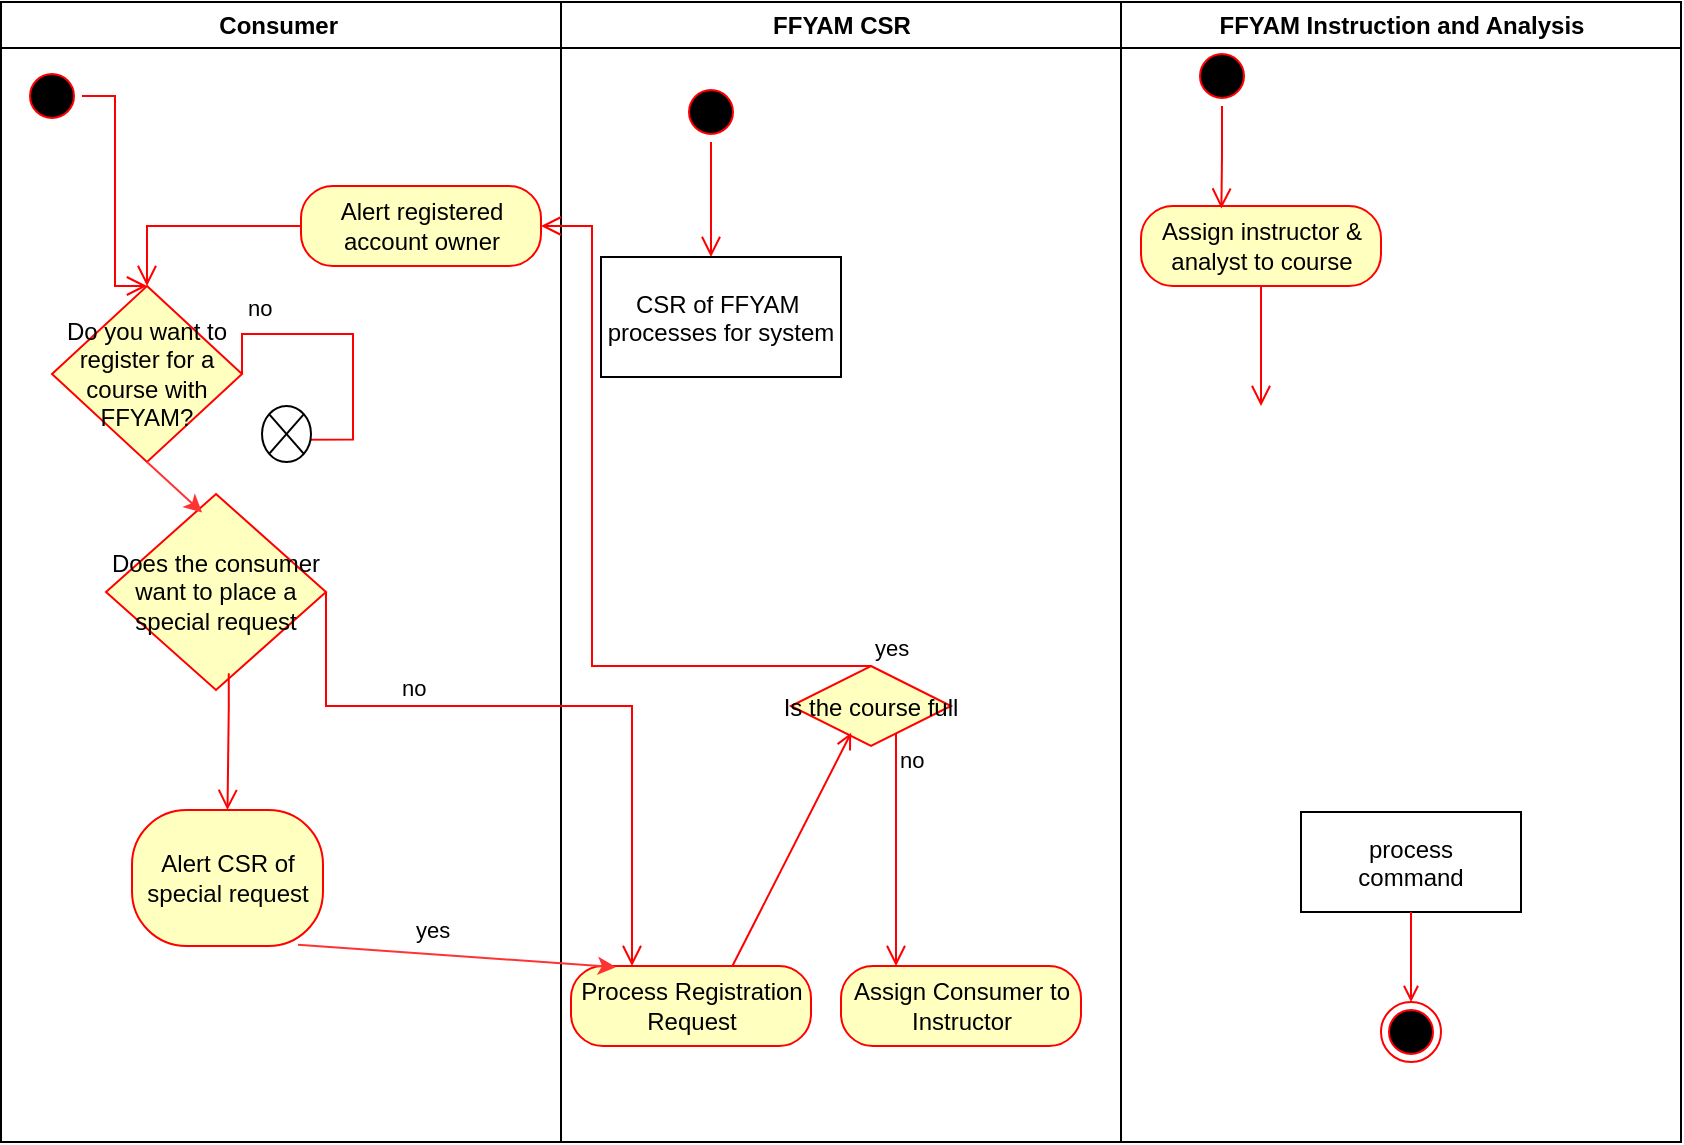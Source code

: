 <mxfile version="21.7.4" type="github">
  <diagram name="Page-1" id="e7e014a7-5840-1c2e-5031-d8a46d1fe8dd">
    <mxGraphModel dx="850" dy="766" grid="1" gridSize="10" guides="1" tooltips="1" connect="1" arrows="1" fold="1" page="1" pageScale="1" pageWidth="1169" pageHeight="826" background="none" math="0" shadow="0">
      <root>
        <mxCell id="0" />
        <mxCell id="1" parent="0" />
        <mxCell id="2" value="Consumer " style="swimlane;whiteSpace=wrap" parent="1" vertex="1">
          <mxGeometry x="164.5" y="128" width="280" height="570" as="geometry" />
        </mxCell>
        <mxCell id="5" value="" style="ellipse;shape=startState;fillColor=#000000;strokeColor=#ff0000;" parent="2" vertex="1">
          <mxGeometry x="10.5" y="32" width="30" height="30" as="geometry" />
        </mxCell>
        <mxCell id="6" value="" style="edgeStyle=elbowEdgeStyle;elbow=horizontal;verticalAlign=bottom;endArrow=open;endSize=8;strokeColor=#FF0000;endFill=1;rounded=0;entryX=0.5;entryY=0;entryDx=0;entryDy=0;" parent="2" source="5" target="gkslSzUZBu15OZ3BqOwb-41" edge="1">
          <mxGeometry x="100" y="40" as="geometry">
            <mxPoint x="114.881" y="110" as="targetPoint" />
          </mxGeometry>
        </mxCell>
        <mxCell id="gkslSzUZBu15OZ3BqOwb-41" value="Do you want to register for a course with FFYAM?" style="rhombus;whiteSpace=wrap;html=1;fontColor=#000000;fillColor=#ffffc0;strokeColor=#ff0000;" vertex="1" parent="2">
          <mxGeometry x="25.5" y="142" width="95" height="88" as="geometry" />
        </mxCell>
        <mxCell id="gkslSzUZBu15OZ3BqOwb-42" value="no" style="edgeStyle=orthogonalEdgeStyle;html=1;align=left;verticalAlign=bottom;endArrow=open;endSize=8;strokeColor=#ff0000;rounded=0;exitX=1;exitY=0.5;exitDx=0;exitDy=0;entryX=0.391;entryY=0.601;entryDx=0;entryDy=0;entryPerimeter=0;" edge="1" source="gkslSzUZBu15OZ3BqOwb-41" parent="2" target="gkslSzUZBu15OZ3BqOwb-48">
          <mxGeometry x="-0.749" y="4" relative="1" as="geometry">
            <mxPoint x="245.5" y="245" as="targetPoint" />
            <Array as="points">
              <mxPoint x="176" y="166" />
              <mxPoint x="176" y="219" />
            </Array>
            <mxPoint as="offset" />
          </mxGeometry>
        </mxCell>
        <mxCell id="gkslSzUZBu15OZ3BqOwb-48" value="" style="shape=sumEllipse;perimeter=ellipsePerimeter;whiteSpace=wrap;html=1;backgroundOutline=1;" vertex="1" parent="2">
          <mxGeometry x="130.5" y="202" width="24.5" height="28" as="geometry" />
        </mxCell>
        <mxCell id="gkslSzUZBu15OZ3BqOwb-49" value="Does the consumer want to place a special request" style="rhombus;whiteSpace=wrap;html=1;fontColor=#000000;fillColor=#ffffc0;strokeColor=#ff0000;" vertex="1" parent="2">
          <mxGeometry x="52.5" y="246" width="110" height="98" as="geometry" />
        </mxCell>
        <mxCell id="gkslSzUZBu15OZ3BqOwb-52" value="Alert CSR of special request" style="rounded=1;whiteSpace=wrap;html=1;arcSize=40;fontColor=#000000;fillColor=#ffffc0;strokeColor=#ff0000;" vertex="1" parent="2">
          <mxGeometry x="65.5" y="404" width="95.5" height="68" as="geometry" />
        </mxCell>
        <mxCell id="gkslSzUZBu15OZ3BqOwb-51" value="yes" style="edgeStyle=orthogonalEdgeStyle;html=1;align=left;verticalAlign=top;endArrow=open;endSize=8;strokeColor=#ff0000;rounded=0;entryX=0.5;entryY=0;entryDx=0;entryDy=0;exitX=0.558;exitY=0.915;exitDx=0;exitDy=0;exitPerimeter=0;" edge="1" source="gkslSzUZBu15OZ3BqOwb-49" parent="2" target="gkslSzUZBu15OZ3BqOwb-52">
          <mxGeometry x="1" y="104" relative="1" as="geometry">
            <mxPoint x="95.5" y="695.56" as="targetPoint" />
            <mxPoint x="114.967" y="651.999" as="sourcePoint" />
            <Array as="points">
              <mxPoint x="114" y="352" />
            </Array>
            <mxPoint x="-12" y="47" as="offset" />
          </mxGeometry>
        </mxCell>
        <mxCell id="gkslSzUZBu15OZ3BqOwb-55" value="" style="endArrow=classic;html=1;rounded=0;exitX=0.5;exitY=1;exitDx=0;exitDy=0;entryX=0.437;entryY=0.095;entryDx=0;entryDy=0;entryPerimeter=0;strokeColor=#FF3333;" edge="1" parent="2" source="gkslSzUZBu15OZ3BqOwb-41" target="gkslSzUZBu15OZ3BqOwb-49">
          <mxGeometry width="50" height="50" relative="1" as="geometry">
            <mxPoint x="255.5" y="382" as="sourcePoint" />
            <mxPoint x="305.5" y="332" as="targetPoint" />
          </mxGeometry>
        </mxCell>
        <mxCell id="gkslSzUZBu15OZ3BqOwb-59" value="Alert registered account owner" style="rounded=1;whiteSpace=wrap;html=1;arcSize=40;fontColor=#000000;fillColor=#ffffc0;strokeColor=#ff0000;" vertex="1" parent="2">
          <mxGeometry x="150" y="92" width="120" height="40" as="geometry" />
        </mxCell>
        <mxCell id="gkslSzUZBu15OZ3BqOwb-60" value="" style="edgeStyle=orthogonalEdgeStyle;html=1;verticalAlign=bottom;endArrow=open;endSize=8;strokeColor=#ff0000;rounded=0;entryX=0.5;entryY=0;entryDx=0;entryDy=0;" edge="1" source="gkslSzUZBu15OZ3BqOwb-59" parent="2" target="gkslSzUZBu15OZ3BqOwb-41">
          <mxGeometry relative="1" as="geometry">
            <mxPoint x="75.5" y="112" as="targetPoint" />
          </mxGeometry>
        </mxCell>
        <mxCell id="3" value="FFYAM CSR" style="swimlane;whiteSpace=wrap" parent="1" vertex="1">
          <mxGeometry x="444.5" y="128" width="280" height="570" as="geometry" />
        </mxCell>
        <mxCell id="13" value="" style="ellipse;shape=startState;fillColor=#000000;strokeColor=#ff0000;" parent="3" vertex="1">
          <mxGeometry x="60" y="40" width="30" height="30" as="geometry" />
        </mxCell>
        <mxCell id="14" value="" style="edgeStyle=elbowEdgeStyle;elbow=horizontal;verticalAlign=bottom;endArrow=open;endSize=8;strokeColor=#FF0000;endFill=1;rounded=0" parent="3" source="13" target="15" edge="1">
          <mxGeometry x="40" y="20" as="geometry">
            <mxPoint x="55" y="90" as="targetPoint" />
          </mxGeometry>
        </mxCell>
        <mxCell id="15" value="CSR of FFYAM  &#xa;processes for system" style="" parent="3" vertex="1">
          <mxGeometry x="20" y="127.5" width="120" height="60" as="geometry" />
        </mxCell>
        <mxCell id="21" value="Is the course full" style="rhombus;fillColor=#ffffc0;strokeColor=#ff0000;" parent="3" vertex="1">
          <mxGeometry x="115" y="332" width="80" height="40" as="geometry" />
        </mxCell>
        <mxCell id="23" value="no" style="edgeStyle=elbowEdgeStyle;elbow=horizontal;align=left;verticalAlign=top;endArrow=open;endSize=8;strokeColor=#FF0000;endFill=1;rounded=0" parent="3" source="21" target="gkslSzUZBu15OZ3BqOwb-69" edge="1">
          <mxGeometry x="-1" relative="1" as="geometry">
            <mxPoint x="175.13" y="502" as="targetPoint" />
          </mxGeometry>
        </mxCell>
        <mxCell id="20" value="" style="endArrow=open;strokeColor=#FF0000;endFill=1;rounded=0;entryX=0.376;entryY=0.835;entryDx=0;entryDy=0;entryPerimeter=0;" parent="3" target="21" edge="1">
          <mxGeometry relative="1" as="geometry">
            <mxPoint x="85.695" y="482" as="sourcePoint" />
            <mxPoint x="56.903" y="342" as="targetPoint" />
          </mxGeometry>
        </mxCell>
        <mxCell id="gkslSzUZBu15OZ3BqOwb-67" value="Process Registration Request" style="rounded=1;whiteSpace=wrap;html=1;arcSize=40;fontColor=#000000;fillColor=#ffffc0;strokeColor=#ff0000;" vertex="1" parent="3">
          <mxGeometry x="5" y="482" width="120" height="40" as="geometry" />
        </mxCell>
        <mxCell id="gkslSzUZBu15OZ3BqOwb-69" value="Assign Consumer to Instructor" style="rounded=1;whiteSpace=wrap;html=1;arcSize=40;fontColor=#000000;fillColor=#ffffc0;strokeColor=#ff0000;" vertex="1" parent="3">
          <mxGeometry x="140" y="482" width="120" height="40" as="geometry" />
        </mxCell>
        <mxCell id="4" value="FFYAM Instruction and Analysis" style="swimlane;whiteSpace=wrap" parent="1" vertex="1">
          <mxGeometry x="724.5" y="128" width="280" height="570" as="geometry" />
        </mxCell>
        <mxCell id="33" value="process&#xa;command" style="" parent="4" vertex="1">
          <mxGeometry x="90" y="405" width="110" height="50" as="geometry" />
        </mxCell>
        <mxCell id="38" value="" style="ellipse;shape=endState;fillColor=#000000;strokeColor=#ff0000" parent="4" vertex="1">
          <mxGeometry x="130" y="500" width="30" height="30" as="geometry" />
        </mxCell>
        <mxCell id="39" value="" style="endArrow=open;strokeColor=#FF0000;endFill=1;rounded=0" parent="4" source="33" target="38" edge="1">
          <mxGeometry relative="1" as="geometry" />
        </mxCell>
        <mxCell id="gkslSzUZBu15OZ3BqOwb-63" value="Assign instructor &amp;amp; analyst to course" style="rounded=1;whiteSpace=wrap;html=1;arcSize=40;fontColor=#000000;fillColor=#ffffc0;strokeColor=#ff0000;" vertex="1" parent="4">
          <mxGeometry x="10" y="102" width="120" height="40" as="geometry" />
        </mxCell>
        <mxCell id="gkslSzUZBu15OZ3BqOwb-64" value="" style="edgeStyle=orthogonalEdgeStyle;html=1;verticalAlign=bottom;endArrow=open;endSize=8;strokeColor=#ff0000;rounded=0;" edge="1" source="gkslSzUZBu15OZ3BqOwb-63" parent="4">
          <mxGeometry relative="1" as="geometry">
            <mxPoint x="70" y="202" as="targetPoint" />
          </mxGeometry>
        </mxCell>
        <mxCell id="gkslSzUZBu15OZ3BqOwb-65" value="" style="ellipse;html=1;shape=startState;fillColor=#000000;strokeColor=#ff0000;" vertex="1" parent="4">
          <mxGeometry x="35.5" y="22" width="30" height="30" as="geometry" />
        </mxCell>
        <mxCell id="gkslSzUZBu15OZ3BqOwb-66" value="" style="edgeStyle=orthogonalEdgeStyle;html=1;verticalAlign=bottom;endArrow=open;endSize=8;strokeColor=#ff0000;rounded=0;entryX=0.335;entryY=0.032;entryDx=0;entryDy=0;entryPerimeter=0;" edge="1" source="gkslSzUZBu15OZ3BqOwb-65" parent="4" target="gkslSzUZBu15OZ3BqOwb-63">
          <mxGeometry relative="1" as="geometry">
            <mxPoint x="170.5" y="142" as="targetPoint" />
          </mxGeometry>
        </mxCell>
        <mxCell id="22" value="yes" style="edgeStyle=elbowEdgeStyle;elbow=horizontal;align=left;verticalAlign=bottom;endArrow=open;endSize=8;strokeColor=#FF0000;exitX=0.5;exitY=0;endFill=1;rounded=0;" parent="1" source="21" target="gkslSzUZBu15OZ3BqOwb-59" edge="1">
          <mxGeometry x="-1" relative="1" as="geometry">
            <mxPoint x="605" y="278" as="targetPoint" />
            <Array as="points">
              <mxPoint x="460" y="340" />
            </Array>
          </mxGeometry>
        </mxCell>
        <mxCell id="gkslSzUZBu15OZ3BqOwb-54" value="" style="endArrow=classic;html=1;rounded=0;entryX=0.187;entryY=0.014;entryDx=0;entryDy=0;exitX=0.869;exitY=0.99;exitDx=0;exitDy=0;exitPerimeter=0;fillColor=#f8cecc;strokeColor=#FF3333;entryPerimeter=0;" edge="1" parent="1" source="gkslSzUZBu15OZ3BqOwb-52" target="gkslSzUZBu15OZ3BqOwb-67">
          <mxGeometry width="50" height="50" relative="1" as="geometry">
            <mxPoint x="290" y="600" as="sourcePoint" />
            <mxPoint x="465" y="610" as="targetPoint" />
          </mxGeometry>
        </mxCell>
        <mxCell id="gkslSzUZBu15OZ3BqOwb-50" value="no" style="edgeStyle=orthogonalEdgeStyle;html=1;align=left;verticalAlign=bottom;endArrow=open;endSize=8;strokeColor=#ff0000;rounded=0;exitX=1;exitY=0.5;exitDx=0;exitDy=0;" edge="1" source="gkslSzUZBu15OZ3BqOwb-49" parent="1" target="gkslSzUZBu15OZ3BqOwb-67">
          <mxGeometry x="-0.455" relative="1" as="geometry">
            <mxPoint x="480" y="610" as="targetPoint" />
            <Array as="points">
              <mxPoint x="327" y="480" />
              <mxPoint x="480" y="480" />
            </Array>
            <mxPoint as="offset" />
          </mxGeometry>
        </mxCell>
      </root>
    </mxGraphModel>
  </diagram>
</mxfile>
